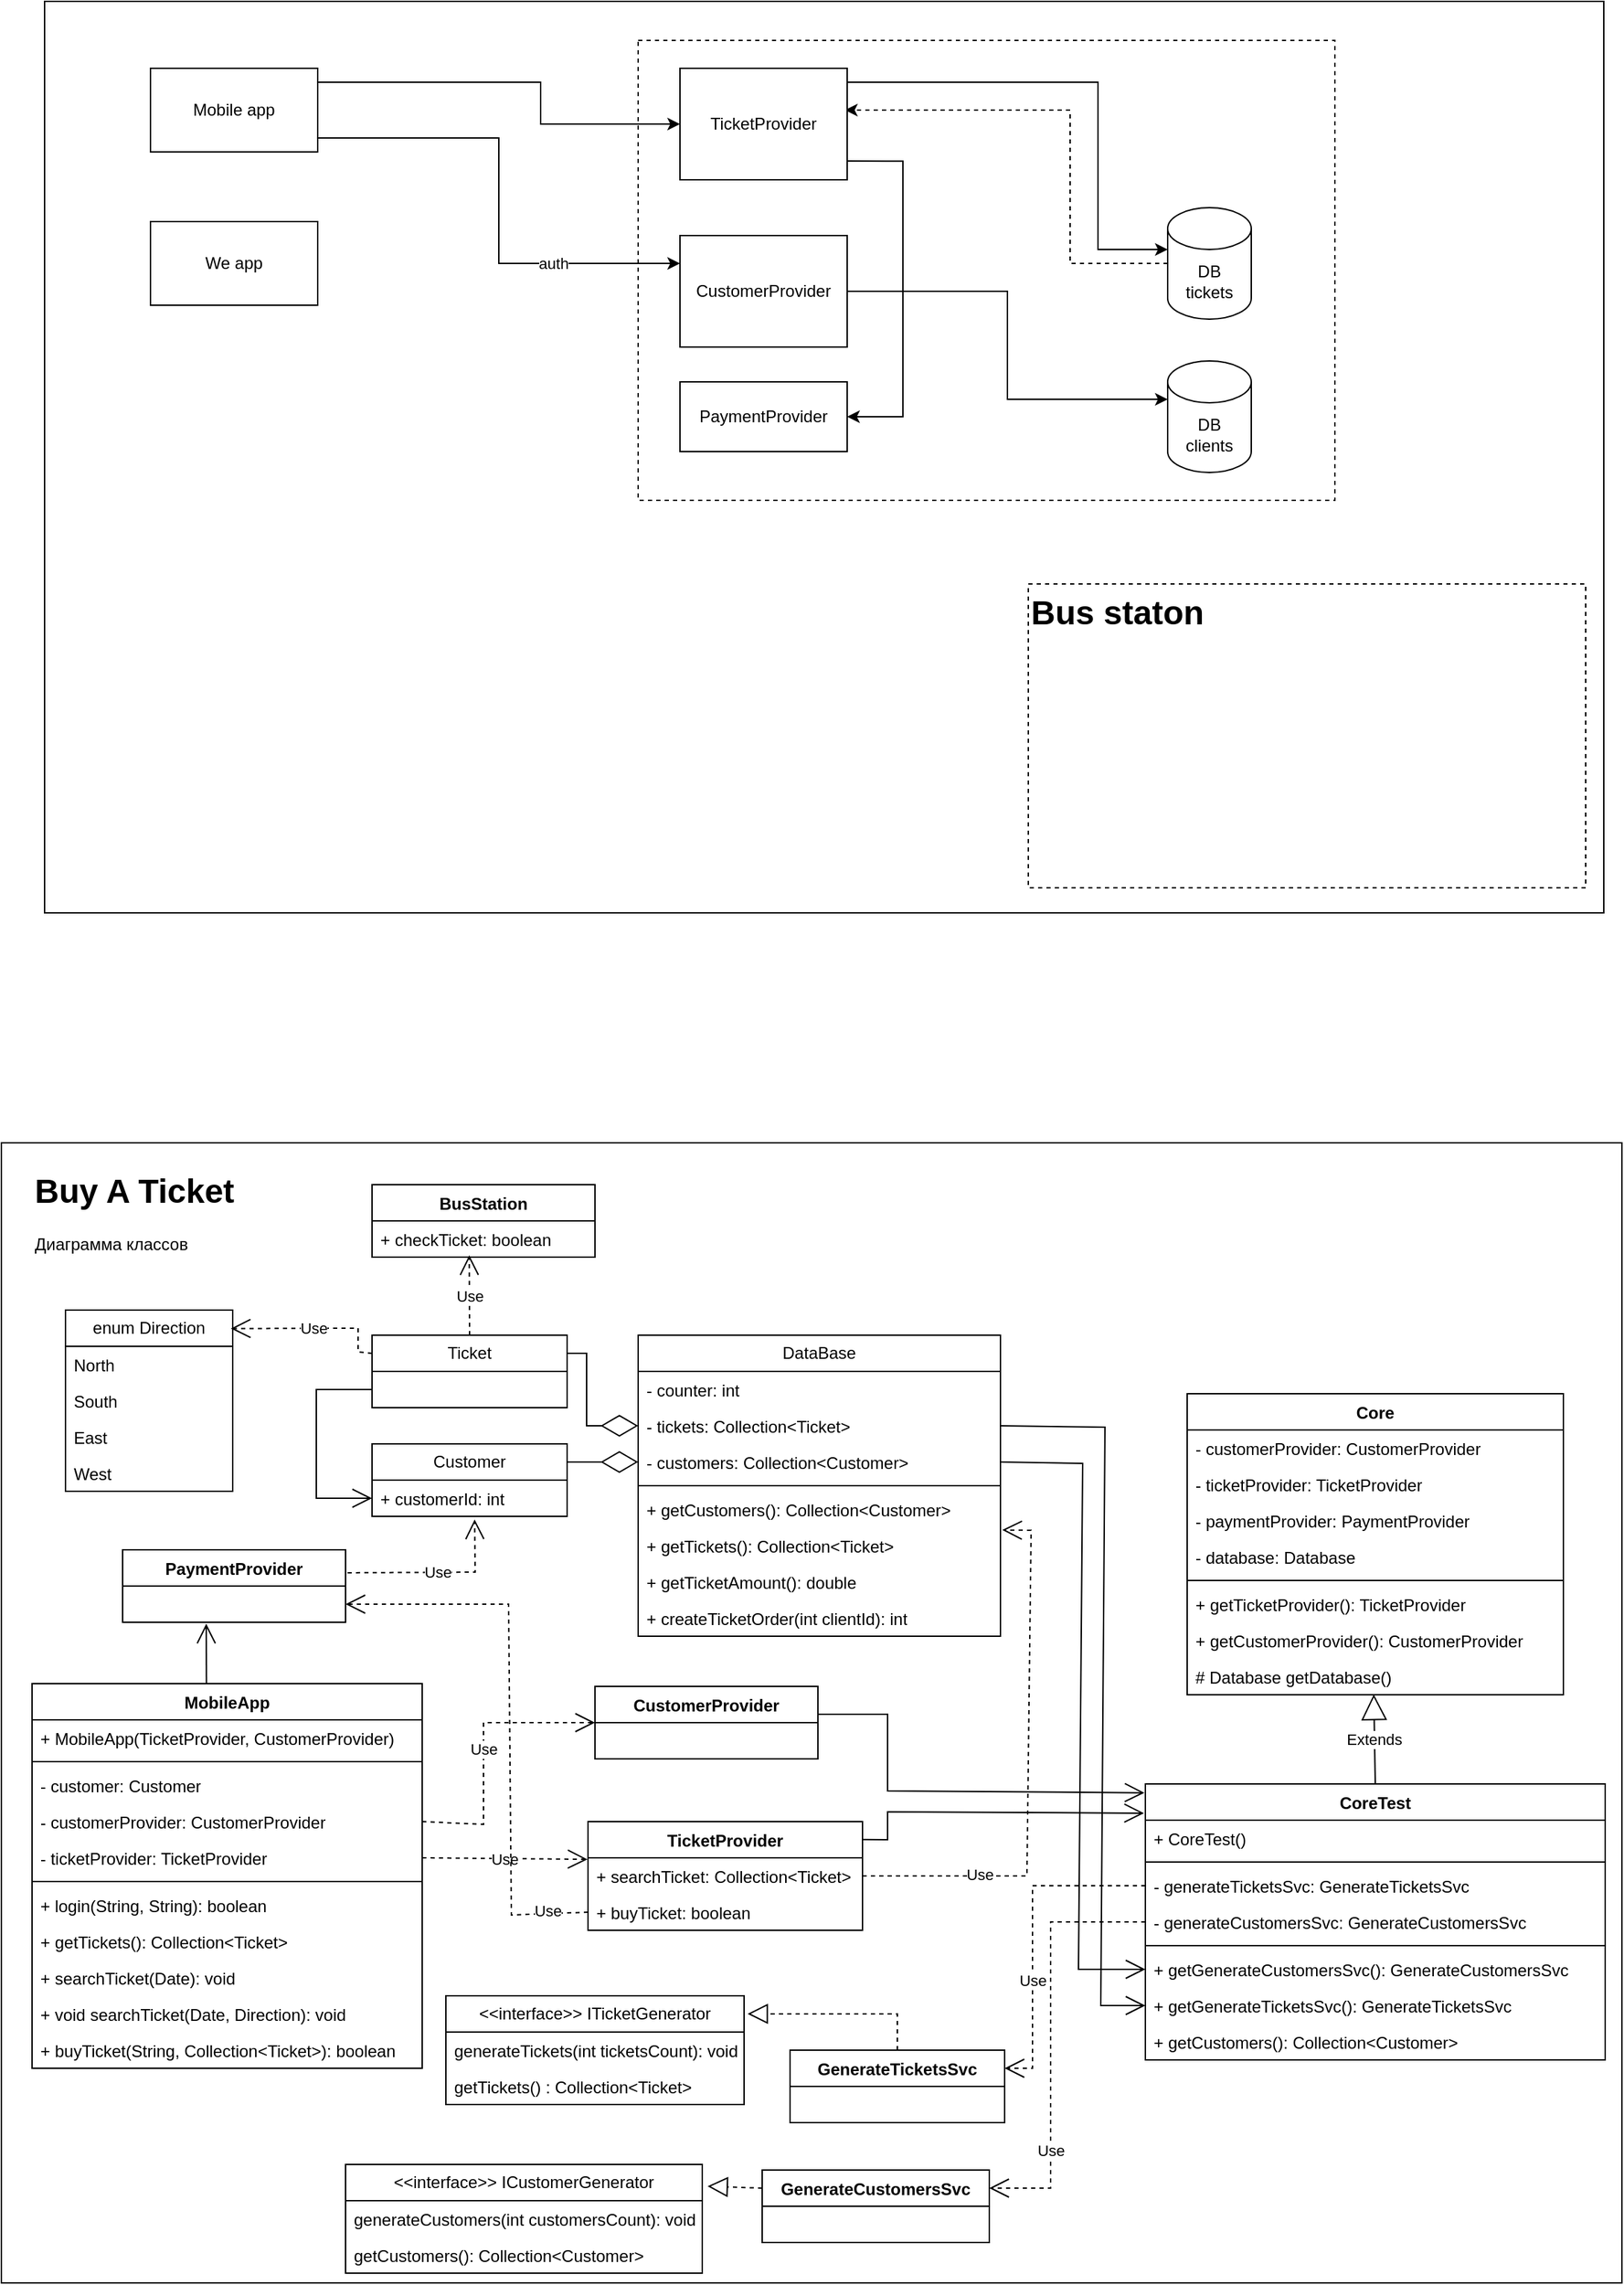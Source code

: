<mxfile version="24.7.17">
  <diagram name="Страница — 1" id="W-tqr0h9AliTCzxPiK_q">
    <mxGraphModel dx="1714" dy="1194" grid="0" gridSize="10" guides="1" tooltips="1" connect="1" arrows="1" fold="1" page="1" pageScale="1" pageWidth="1169" pageHeight="827" math="0" shadow="0">
      <root>
        <mxCell id="0" />
        <mxCell id="1" parent="0" />
        <mxCell id="WI3x2lq1LjlvO273HvZO-220" value="" style="rounded=0;whiteSpace=wrap;html=1;" parent="1" vertex="1">
          <mxGeometry x="34" y="12" width="1119" height="654" as="geometry" />
        </mxCell>
        <mxCell id="WI3x2lq1LjlvO273HvZO-219" value="" style="rounded=0;whiteSpace=wrap;html=1;" parent="1" vertex="1">
          <mxGeometry x="3" y="831" width="1163" height="818" as="geometry" />
        </mxCell>
        <mxCell id="WI3x2lq1LjlvO273HvZO-6" value="" style="rounded=0;whiteSpace=wrap;html=1;dashed=1;fillColor=none;" parent="1" vertex="1">
          <mxGeometry x="460" y="40" width="500" height="330" as="geometry" />
        </mxCell>
        <mxCell id="WI3x2lq1LjlvO273HvZO-9" style="edgeStyle=orthogonalEdgeStyle;rounded=0;orthogonalLoop=1;jettySize=auto;html=1;dashed=1;entryX=0.987;entryY=0.375;entryDx=0;entryDy=0;entryPerimeter=0;" parent="1" source="WI3x2lq1LjlvO273HvZO-1" target="WI3x2lq1LjlvO273HvZO-7" edge="1">
          <mxGeometry relative="1" as="geometry">
            <mxPoint x="630" y="90" as="targetPoint" />
            <Array as="points">
              <mxPoint x="770" y="200" />
              <mxPoint x="770" y="90" />
            </Array>
          </mxGeometry>
        </mxCell>
        <mxCell id="WI3x2lq1LjlvO273HvZO-1" value="DB&lt;div&gt;tickets&lt;/div&gt;" style="shape=cylinder3;whiteSpace=wrap;html=1;boundedLbl=1;backgroundOutline=1;size=15;" parent="1" vertex="1">
          <mxGeometry x="840" y="160" width="60" height="80" as="geometry" />
        </mxCell>
        <mxCell id="WI3x2lq1LjlvO273HvZO-2" value="We app" style="rounded=0;whiteSpace=wrap;html=1;" parent="1" vertex="1">
          <mxGeometry x="110" y="170" width="120" height="60" as="geometry" />
        </mxCell>
        <mxCell id="WI3x2lq1LjlvO273HvZO-14" style="edgeStyle=orthogonalEdgeStyle;rounded=0;orthogonalLoop=1;jettySize=auto;html=1;" parent="1" source="WI3x2lq1LjlvO273HvZO-3" target="WI3x2lq1LjlvO273HvZO-7" edge="1">
          <mxGeometry relative="1" as="geometry">
            <Array as="points">
              <mxPoint x="390" y="70" />
              <mxPoint x="390" y="100" />
            </Array>
          </mxGeometry>
        </mxCell>
        <mxCell id="WI3x2lq1LjlvO273HvZO-16" style="edgeStyle=orthogonalEdgeStyle;rounded=0;orthogonalLoop=1;jettySize=auto;html=1;entryX=0;entryY=0.25;entryDx=0;entryDy=0;" parent="1" source="WI3x2lq1LjlvO273HvZO-3" target="WI3x2lq1LjlvO273HvZO-10" edge="1">
          <mxGeometry relative="1" as="geometry">
            <Array as="points">
              <mxPoint x="360" y="110" />
              <mxPoint x="360" y="200" />
            </Array>
          </mxGeometry>
        </mxCell>
        <mxCell id="WI3x2lq1LjlvO273HvZO-17" value="auth" style="edgeLabel;html=1;align=center;verticalAlign=middle;resizable=0;points=[];" parent="WI3x2lq1LjlvO273HvZO-16" vertex="1" connectable="0">
          <mxGeometry x="0.478" relative="1" as="geometry">
            <mxPoint as="offset" />
          </mxGeometry>
        </mxCell>
        <mxCell id="WI3x2lq1LjlvO273HvZO-3" value="Mobile app" style="rounded=0;whiteSpace=wrap;html=1;" parent="1" vertex="1">
          <mxGeometry x="110" y="60" width="120" height="60" as="geometry" />
        </mxCell>
        <mxCell id="WI3x2lq1LjlvO273HvZO-4" value="PaymentProvider" style="rounded=0;whiteSpace=wrap;html=1;" parent="1" vertex="1">
          <mxGeometry x="490" y="285" width="120" height="50" as="geometry" />
        </mxCell>
        <mxCell id="WI3x2lq1LjlvO273HvZO-15" style="edgeStyle=orthogonalEdgeStyle;rounded=0;orthogonalLoop=1;jettySize=auto;html=1;entryX=1;entryY=0.5;entryDx=0;entryDy=0;exitX=0.996;exitY=0.832;exitDx=0;exitDy=0;exitPerimeter=0;" parent="1" source="WI3x2lq1LjlvO273HvZO-7" target="WI3x2lq1LjlvO273HvZO-4" edge="1">
          <mxGeometry relative="1" as="geometry">
            <Array as="points">
              <mxPoint x="650" y="127" />
              <mxPoint x="650" y="310" />
            </Array>
          </mxGeometry>
        </mxCell>
        <mxCell id="WI3x2lq1LjlvO273HvZO-7" value="TicketProvider" style="rounded=0;whiteSpace=wrap;html=1;" parent="1" vertex="1">
          <mxGeometry x="490" y="60" width="120" height="80" as="geometry" />
        </mxCell>
        <mxCell id="WI3x2lq1LjlvO273HvZO-10" value="CustomerProvider" style="rounded=0;whiteSpace=wrap;html=1;" parent="1" vertex="1">
          <mxGeometry x="490" y="180" width="120" height="80" as="geometry" />
        </mxCell>
        <mxCell id="WI3x2lq1LjlvO273HvZO-11" value="DB&lt;div&gt;clients&lt;/div&gt;" style="shape=cylinder3;whiteSpace=wrap;html=1;boundedLbl=1;backgroundOutline=1;size=15;" parent="1" vertex="1">
          <mxGeometry x="840" y="270" width="60" height="80" as="geometry" />
        </mxCell>
        <mxCell id="WI3x2lq1LjlvO273HvZO-12" style="edgeStyle=orthogonalEdgeStyle;rounded=0;orthogonalLoop=1;jettySize=auto;html=1;entryX=0;entryY=0;entryDx=0;entryDy=27.5;entryPerimeter=0;" parent="1" source="WI3x2lq1LjlvO273HvZO-10" target="WI3x2lq1LjlvO273HvZO-11" edge="1">
          <mxGeometry relative="1" as="geometry" />
        </mxCell>
        <mxCell id="WI3x2lq1LjlvO273HvZO-13" style="edgeStyle=orthogonalEdgeStyle;rounded=0;orthogonalLoop=1;jettySize=auto;html=1;" parent="1" source="WI3x2lq1LjlvO273HvZO-7" edge="1">
          <mxGeometry relative="1" as="geometry">
            <mxPoint x="840" y="190" as="targetPoint" />
            <Array as="points">
              <mxPoint x="790" y="70" />
              <mxPoint x="790" y="190" />
            </Array>
          </mxGeometry>
        </mxCell>
        <mxCell id="WI3x2lq1LjlvO273HvZO-20" value="" style="group" parent="1" vertex="1" connectable="0">
          <mxGeometry x="740" y="430" width="400" height="218" as="geometry" />
        </mxCell>
        <mxCell id="WI3x2lq1LjlvO273HvZO-18" value="" style="rounded=0;whiteSpace=wrap;html=1;dashed=1;fillColor=none;align=center;" parent="WI3x2lq1LjlvO273HvZO-20" vertex="1">
          <mxGeometry width="400" height="218" as="geometry" />
        </mxCell>
        <mxCell id="WI3x2lq1LjlvO273HvZO-19" value="&lt;h1 style=&quot;margin-top: 0px;&quot;&gt;Bus staton&lt;/h1&gt;" style="text;html=1;whiteSpace=wrap;overflow=hidden;rounded=0;" parent="WI3x2lq1LjlvO273HvZO-20" vertex="1">
          <mxGeometry width="172.973" height="27.25" as="geometry" />
        </mxCell>
        <mxCell id="WI3x2lq1LjlvO273HvZO-26" value="Core" style="swimlane;fontStyle=1;align=center;verticalAlign=top;childLayout=stackLayout;horizontal=1;startSize=26;horizontalStack=0;resizeParent=1;resizeParentMax=0;resizeLast=0;collapsible=1;marginBottom=0;whiteSpace=wrap;html=1;" parent="1" vertex="1">
          <mxGeometry x="854" y="1011" width="270" height="216" as="geometry">
            <mxRectangle x="480" y="1030" width="70" height="30" as="alternateBounds" />
          </mxGeometry>
        </mxCell>
        <mxCell id="WI3x2lq1LjlvO273HvZO-27" value="- customerProvider: CustomerProvider" style="text;strokeColor=none;fillColor=none;align=left;verticalAlign=top;spacingLeft=4;spacingRight=4;overflow=hidden;rotatable=0;points=[[0,0.5],[1,0.5]];portConstraint=eastwest;whiteSpace=wrap;html=1;" parent="WI3x2lq1LjlvO273HvZO-26" vertex="1">
          <mxGeometry y="26" width="270" height="26" as="geometry" />
        </mxCell>
        <mxCell id="WI3x2lq1LjlvO273HvZO-33" value="- ticketProvider: TicketProvider" style="text;strokeColor=none;fillColor=none;align=left;verticalAlign=top;spacingLeft=4;spacingRight=4;overflow=hidden;rotatable=0;points=[[0,0.5],[1,0.5]];portConstraint=eastwest;whiteSpace=wrap;html=1;" parent="WI3x2lq1LjlvO273HvZO-26" vertex="1">
          <mxGeometry y="52" width="270" height="26" as="geometry" />
        </mxCell>
        <mxCell id="WI3x2lq1LjlvO273HvZO-32" value="- paymentProvider: PaymentProvider" style="text;strokeColor=none;fillColor=none;align=left;verticalAlign=top;spacingLeft=4;spacingRight=4;overflow=hidden;rotatable=0;points=[[0,0.5],[1,0.5]];portConstraint=eastwest;whiteSpace=wrap;html=1;" parent="WI3x2lq1LjlvO273HvZO-26" vertex="1">
          <mxGeometry y="78" width="270" height="26" as="geometry" />
        </mxCell>
        <mxCell id="WI3x2lq1LjlvO273HvZO-34" value="- database: Database" style="text;strokeColor=none;fillColor=none;align=left;verticalAlign=top;spacingLeft=4;spacingRight=4;overflow=hidden;rotatable=0;points=[[0,0.5],[1,0.5]];portConstraint=eastwest;whiteSpace=wrap;html=1;" parent="WI3x2lq1LjlvO273HvZO-26" vertex="1">
          <mxGeometry y="104" width="270" height="26" as="geometry" />
        </mxCell>
        <mxCell id="WI3x2lq1LjlvO273HvZO-28" value="" style="line;strokeWidth=1;fillColor=none;align=left;verticalAlign=middle;spacingTop=-1;spacingLeft=3;spacingRight=3;rotatable=0;labelPosition=right;points=[];portConstraint=eastwest;strokeColor=inherit;" parent="WI3x2lq1LjlvO273HvZO-26" vertex="1">
          <mxGeometry y="130" width="270" height="8" as="geometry" />
        </mxCell>
        <mxCell id="WI3x2lq1LjlvO273HvZO-29" value="+ getTicketProvider(): TicketProvider" style="text;strokeColor=none;fillColor=none;align=left;verticalAlign=top;spacingLeft=4;spacingRight=4;overflow=hidden;rotatable=0;points=[[0,0.5],[1,0.5]];portConstraint=eastwest;whiteSpace=wrap;html=1;" parent="WI3x2lq1LjlvO273HvZO-26" vertex="1">
          <mxGeometry y="138" width="270" height="26" as="geometry" />
        </mxCell>
        <mxCell id="WI3x2lq1LjlvO273HvZO-30" value="+ getCustomerProvider(): CustomerProvider" style="text;strokeColor=none;fillColor=none;align=left;verticalAlign=top;spacingLeft=4;spacingRight=4;overflow=hidden;rotatable=0;points=[[0,0.5],[1,0.5]];portConstraint=eastwest;whiteSpace=wrap;html=1;" parent="WI3x2lq1LjlvO273HvZO-26" vertex="1">
          <mxGeometry y="164" width="270" height="26" as="geometry" />
        </mxCell>
        <mxCell id="WI3x2lq1LjlvO273HvZO-31" value="# Database getDatabase()&amp;nbsp;" style="text;strokeColor=none;fillColor=none;align=left;verticalAlign=top;spacingLeft=4;spacingRight=4;overflow=hidden;rotatable=0;points=[[0,0.5],[1,0.5]];portConstraint=eastwest;whiteSpace=wrap;html=1;" parent="WI3x2lq1LjlvO273HvZO-26" vertex="1">
          <mxGeometry y="190" width="270" height="26" as="geometry" />
        </mxCell>
        <mxCell id="WI3x2lq1LjlvO273HvZO-43" value="CoreTest" style="swimlane;fontStyle=1;align=center;verticalAlign=top;childLayout=stackLayout;horizontal=1;startSize=26;horizontalStack=0;resizeParent=1;resizeParentMax=0;resizeLast=0;collapsible=1;marginBottom=0;whiteSpace=wrap;html=1;" parent="1" vertex="1">
          <mxGeometry x="824" y="1291" width="330" height="198" as="geometry">
            <mxRectangle x="450" y="1340" width="90" height="30" as="alternateBounds" />
          </mxGeometry>
        </mxCell>
        <mxCell id="WI3x2lq1LjlvO273HvZO-53" value="+ CoreTest()" style="text;strokeColor=none;fillColor=none;align=left;verticalAlign=top;spacingLeft=4;spacingRight=4;overflow=hidden;rotatable=0;points=[[0,0.5],[1,0.5]];portConstraint=eastwest;whiteSpace=wrap;html=1;" parent="WI3x2lq1LjlvO273HvZO-43" vertex="1">
          <mxGeometry y="26" width="330" height="26" as="geometry" />
        </mxCell>
        <mxCell id="WI3x2lq1LjlvO273HvZO-54" value="" style="line;strokeWidth=1;fillColor=none;align=left;verticalAlign=middle;spacingTop=-1;spacingLeft=3;spacingRight=3;rotatable=0;labelPosition=right;points=[];portConstraint=eastwest;strokeColor=inherit;" parent="WI3x2lq1LjlvO273HvZO-43" vertex="1">
          <mxGeometry y="52" width="330" height="8" as="geometry" />
        </mxCell>
        <mxCell id="WI3x2lq1LjlvO273HvZO-44" value="- generateTicketsSvc: GenerateTicketsSvc" style="text;strokeColor=none;fillColor=none;align=left;verticalAlign=top;spacingLeft=4;spacingRight=4;overflow=hidden;rotatable=0;points=[[0,0.5],[1,0.5]];portConstraint=eastwest;whiteSpace=wrap;html=1;" parent="WI3x2lq1LjlvO273HvZO-43" vertex="1">
          <mxGeometry y="60" width="330" height="26" as="geometry" />
        </mxCell>
        <mxCell id="WI3x2lq1LjlvO273HvZO-45" value="- generateCustomersSvc: GenerateCustomersSvc" style="text;strokeColor=none;fillColor=none;align=left;verticalAlign=top;spacingLeft=4;spacingRight=4;overflow=hidden;rotatable=0;points=[[0,0.5],[1,0.5]];portConstraint=eastwest;whiteSpace=wrap;html=1;" parent="WI3x2lq1LjlvO273HvZO-43" vertex="1">
          <mxGeometry y="86" width="330" height="26" as="geometry" />
        </mxCell>
        <mxCell id="WI3x2lq1LjlvO273HvZO-48" value="" style="line;strokeWidth=1;fillColor=none;align=left;verticalAlign=middle;spacingTop=-1;spacingLeft=3;spacingRight=3;rotatable=0;labelPosition=right;points=[];portConstraint=eastwest;strokeColor=inherit;" parent="WI3x2lq1LjlvO273HvZO-43" vertex="1">
          <mxGeometry y="112" width="330" height="8" as="geometry" />
        </mxCell>
        <mxCell id="WI3x2lq1LjlvO273HvZO-49" value="+ getGenerateCustomersSvc(): GenerateCustomersSvc" style="text;strokeColor=none;fillColor=none;align=left;verticalAlign=top;spacingLeft=4;spacingRight=4;overflow=hidden;rotatable=0;points=[[0,0.5],[1,0.5]];portConstraint=eastwest;whiteSpace=wrap;html=1;" parent="WI3x2lq1LjlvO273HvZO-43" vertex="1">
          <mxGeometry y="120" width="330" height="26" as="geometry" />
        </mxCell>
        <mxCell id="WI3x2lq1LjlvO273HvZO-50" value="+ getGenerateTicketsSvc(): GenerateTicketsSvc" style="text;strokeColor=none;fillColor=none;align=left;verticalAlign=top;spacingLeft=4;spacingRight=4;overflow=hidden;rotatable=0;points=[[0,0.5],[1,0.5]];portConstraint=eastwest;whiteSpace=wrap;html=1;" parent="WI3x2lq1LjlvO273HvZO-43" vertex="1">
          <mxGeometry y="146" width="330" height="26" as="geometry" />
        </mxCell>
        <mxCell id="WI3x2lq1LjlvO273HvZO-51" value="+ getCustomers(): Collection&amp;lt;Customer&amp;gt;" style="text;strokeColor=none;fillColor=none;align=left;verticalAlign=top;spacingLeft=4;spacingRight=4;overflow=hidden;rotatable=0;points=[[0,0.5],[1,0.5]];portConstraint=eastwest;whiteSpace=wrap;html=1;" parent="WI3x2lq1LjlvO273HvZO-43" vertex="1">
          <mxGeometry y="172" width="330" height="26" as="geometry" />
        </mxCell>
        <mxCell id="WI3x2lq1LjlvO273HvZO-52" value="Extends" style="endArrow=block;endSize=16;endFill=0;html=1;rounded=0;exitX=0.5;exitY=0;exitDx=0;exitDy=0;entryX=0.496;entryY=0.989;entryDx=0;entryDy=0;entryPerimeter=0;" parent="1" source="WI3x2lq1LjlvO273HvZO-43" target="WI3x2lq1LjlvO273HvZO-31" edge="1">
          <mxGeometry width="160" relative="1" as="geometry">
            <mxPoint x="854" y="1381" as="sourcePoint" />
            <mxPoint x="1014" y="1381" as="targetPoint" />
          </mxGeometry>
        </mxCell>
        <mxCell id="WI3x2lq1LjlvO273HvZO-55" value="Ticket" style="swimlane;fontStyle=0;childLayout=stackLayout;horizontal=1;startSize=26;fillColor=none;horizontalStack=0;resizeParent=1;resizeParentMax=0;resizeLast=0;collapsible=1;marginBottom=0;whiteSpace=wrap;html=1;" parent="1" vertex="1">
          <mxGeometry x="269" y="969" width="140" height="52" as="geometry" />
        </mxCell>
        <mxCell id="WI3x2lq1LjlvO273HvZO-60" value="Customer" style="swimlane;fontStyle=0;childLayout=stackLayout;horizontal=1;startSize=26;fillColor=none;horizontalStack=0;resizeParent=1;resizeParentMax=0;resizeLast=0;collapsible=1;marginBottom=0;whiteSpace=wrap;html=1;" parent="1" vertex="1">
          <mxGeometry x="269" y="1047" width="140" height="52" as="geometry" />
        </mxCell>
        <mxCell id="WI3x2lq1LjlvO273HvZO-96" value="+ customerId: int" style="text;strokeColor=none;fillColor=none;align=left;verticalAlign=top;spacingLeft=4;spacingRight=4;overflow=hidden;rotatable=0;points=[[0,0.5],[1,0.5]];portConstraint=eastwest;whiteSpace=wrap;html=1;" parent="WI3x2lq1LjlvO273HvZO-60" vertex="1">
          <mxGeometry y="26" width="140" height="26" as="geometry" />
        </mxCell>
        <mxCell id="WI3x2lq1LjlvO273HvZO-61" value="DataBase" style="swimlane;fontStyle=0;childLayout=stackLayout;horizontal=1;startSize=26;fillColor=none;horizontalStack=0;resizeParent=1;resizeParentMax=0;resizeLast=0;collapsible=1;marginBottom=0;whiteSpace=wrap;html=1;" parent="1" vertex="1">
          <mxGeometry x="460" y="969" width="260" height="216" as="geometry" />
        </mxCell>
        <mxCell id="WI3x2lq1LjlvO273HvZO-62" value="- counter: int" style="text;strokeColor=none;fillColor=none;align=left;verticalAlign=top;spacingLeft=4;spacingRight=4;overflow=hidden;rotatable=0;points=[[0,0.5],[1,0.5]];portConstraint=eastwest;whiteSpace=wrap;html=1;" parent="WI3x2lq1LjlvO273HvZO-61" vertex="1">
          <mxGeometry y="26" width="260" height="26" as="geometry" />
        </mxCell>
        <mxCell id="WI3x2lq1LjlvO273HvZO-67" value="- tickets: Collection&amp;lt;Ticket&amp;gt;" style="text;strokeColor=none;fillColor=none;align=left;verticalAlign=top;spacingLeft=4;spacingRight=4;overflow=hidden;rotatable=0;points=[[0,0.5],[1,0.5]];portConstraint=eastwest;whiteSpace=wrap;html=1;" parent="WI3x2lq1LjlvO273HvZO-61" vertex="1">
          <mxGeometry y="52" width="260" height="26" as="geometry" />
        </mxCell>
        <mxCell id="WI3x2lq1LjlvO273HvZO-66" value="- customers: Collection&amp;lt;Customer&amp;gt;" style="text;strokeColor=none;fillColor=none;align=left;verticalAlign=top;spacingLeft=4;spacingRight=4;overflow=hidden;rotatable=0;points=[[0,0.5],[1,0.5]];portConstraint=eastwest;whiteSpace=wrap;html=1;" parent="WI3x2lq1LjlvO273HvZO-61" vertex="1">
          <mxGeometry y="78" width="260" height="26" as="geometry" />
        </mxCell>
        <mxCell id="WI3x2lq1LjlvO273HvZO-65" value="" style="line;strokeWidth=1;fillColor=none;align=left;verticalAlign=middle;spacingTop=-1;spacingLeft=3;spacingRight=3;rotatable=0;labelPosition=right;points=[];portConstraint=eastwest;strokeColor=inherit;" parent="WI3x2lq1LjlvO273HvZO-61" vertex="1">
          <mxGeometry y="104" width="260" height="8" as="geometry" />
        </mxCell>
        <mxCell id="WI3x2lq1LjlvO273HvZO-63" value="+ getCustomers(): Collection&amp;lt;Customer&amp;gt;" style="text;strokeColor=none;fillColor=none;align=left;verticalAlign=top;spacingLeft=4;spacingRight=4;overflow=hidden;rotatable=0;points=[[0,0.5],[1,0.5]];portConstraint=eastwest;whiteSpace=wrap;html=1;" parent="WI3x2lq1LjlvO273HvZO-61" vertex="1">
          <mxGeometry y="112" width="260" height="26" as="geometry" />
        </mxCell>
        <mxCell id="WI3x2lq1LjlvO273HvZO-64" value="+ getTickets(): Collection&amp;lt;Ticket&amp;gt;" style="text;strokeColor=none;fillColor=none;align=left;verticalAlign=top;spacingLeft=4;spacingRight=4;overflow=hidden;rotatable=0;points=[[0,0.5],[1,0.5]];portConstraint=eastwest;whiteSpace=wrap;html=1;" parent="WI3x2lq1LjlvO273HvZO-61" vertex="1">
          <mxGeometry y="138" width="260" height="26" as="geometry" />
        </mxCell>
        <mxCell id="WI3x2lq1LjlvO273HvZO-68" value="+ getTicketAmount(): double" style="text;strokeColor=none;fillColor=none;align=left;verticalAlign=top;spacingLeft=4;spacingRight=4;overflow=hidden;rotatable=0;points=[[0,0.5],[1,0.5]];portConstraint=eastwest;whiteSpace=wrap;html=1;" parent="WI3x2lq1LjlvO273HvZO-61" vertex="1">
          <mxGeometry y="164" width="260" height="26" as="geometry" />
        </mxCell>
        <mxCell id="WI3x2lq1LjlvO273HvZO-69" value="+ createTicketOrder(int clientId): int" style="text;strokeColor=none;fillColor=none;align=left;verticalAlign=top;spacingLeft=4;spacingRight=4;overflow=hidden;rotatable=0;points=[[0,0.5],[1,0.5]];portConstraint=eastwest;whiteSpace=wrap;html=1;" parent="WI3x2lq1LjlvO273HvZO-61" vertex="1">
          <mxGeometry y="190" width="260" height="26" as="geometry" />
        </mxCell>
        <mxCell id="WI3x2lq1LjlvO273HvZO-70" value="" style="endArrow=diamondThin;endFill=0;endSize=24;html=1;rounded=0;entryX=0;entryY=0.5;entryDx=0;entryDy=0;exitX=1;exitY=0.25;exitDx=0;exitDy=0;" parent="1" source="WI3x2lq1LjlvO273HvZO-60" target="WI3x2lq1LjlvO273HvZO-66" edge="1">
          <mxGeometry width="160" relative="1" as="geometry">
            <mxPoint x="299" y="1221" as="sourcePoint" />
            <mxPoint x="459" y="1221" as="targetPoint" />
            <Array as="points" />
          </mxGeometry>
        </mxCell>
        <mxCell id="WI3x2lq1LjlvO273HvZO-71" value="" style="endArrow=diamondThin;endFill=0;endSize=24;html=1;rounded=0;entryX=0;entryY=0.5;entryDx=0;entryDy=0;exitX=1;exitY=0.25;exitDx=0;exitDy=0;" parent="1" source="WI3x2lq1LjlvO273HvZO-55" target="WI3x2lq1LjlvO273HvZO-67" edge="1">
          <mxGeometry width="160" relative="1" as="geometry">
            <mxPoint x="369" y="1081" as="sourcePoint" />
            <mxPoint x="489" y="1027" as="targetPoint" />
            <Array as="points">
              <mxPoint x="423" y="982" />
              <mxPoint x="423" y="1034" />
            </Array>
          </mxGeometry>
        </mxCell>
        <mxCell id="WI3x2lq1LjlvO273HvZO-76" value="MobileApp" style="swimlane;fontStyle=1;align=center;verticalAlign=top;childLayout=stackLayout;horizontal=1;startSize=26;horizontalStack=0;resizeParent=1;resizeParentMax=0;resizeLast=0;collapsible=1;marginBottom=0;whiteSpace=wrap;html=1;" parent="1" vertex="1">
          <mxGeometry x="25" y="1219" width="280" height="276" as="geometry" />
        </mxCell>
        <mxCell id="WI3x2lq1LjlvO273HvZO-77" value="+ MobileApp(TicketProvider, CustomerProvider)" style="text;strokeColor=none;fillColor=none;align=left;verticalAlign=top;spacingLeft=4;spacingRight=4;overflow=hidden;rotatable=0;points=[[0,0.5],[1,0.5]];portConstraint=eastwest;whiteSpace=wrap;html=1;" parent="WI3x2lq1LjlvO273HvZO-76" vertex="1">
          <mxGeometry y="26" width="280" height="26" as="geometry" />
        </mxCell>
        <mxCell id="WI3x2lq1LjlvO273HvZO-86" value="" style="line;strokeWidth=1;fillColor=none;align=left;verticalAlign=middle;spacingTop=-1;spacingLeft=3;spacingRight=3;rotatable=0;labelPosition=right;points=[];portConstraint=eastwest;strokeColor=inherit;" parent="WI3x2lq1LjlvO273HvZO-76" vertex="1">
          <mxGeometry y="52" width="280" height="8" as="geometry" />
        </mxCell>
        <mxCell id="WI3x2lq1LjlvO273HvZO-87" value="- customer: Customer" style="text;strokeColor=none;fillColor=none;align=left;verticalAlign=top;spacingLeft=4;spacingRight=4;overflow=hidden;rotatable=0;points=[[0,0.5],[1,0.5]];portConstraint=eastwest;whiteSpace=wrap;html=1;" parent="WI3x2lq1LjlvO273HvZO-76" vertex="1">
          <mxGeometry y="60" width="280" height="26" as="geometry" />
        </mxCell>
        <mxCell id="WI3x2lq1LjlvO273HvZO-80" value="- customerProvider: CustomerProvider" style="text;strokeColor=none;fillColor=none;align=left;verticalAlign=top;spacingLeft=4;spacingRight=4;overflow=hidden;rotatable=0;points=[[0,0.5],[1,0.5]];portConstraint=eastwest;whiteSpace=wrap;html=1;" parent="WI3x2lq1LjlvO273HvZO-76" vertex="1">
          <mxGeometry y="86" width="280" height="26" as="geometry" />
        </mxCell>
        <mxCell id="WI3x2lq1LjlvO273HvZO-81" value="- ticketProvider: TicketProvider&amp;nbsp;&amp;nbsp;" style="text;strokeColor=none;fillColor=none;align=left;verticalAlign=top;spacingLeft=4;spacingRight=4;overflow=hidden;rotatable=0;points=[[0,0.5],[1,0.5]];portConstraint=eastwest;whiteSpace=wrap;html=1;" parent="WI3x2lq1LjlvO273HvZO-76" vertex="1">
          <mxGeometry y="112" width="280" height="26" as="geometry" />
        </mxCell>
        <mxCell id="WI3x2lq1LjlvO273HvZO-78" value="" style="line;strokeWidth=1;fillColor=none;align=left;verticalAlign=middle;spacingTop=-1;spacingLeft=3;spacingRight=3;rotatable=0;labelPosition=right;points=[];portConstraint=eastwest;strokeColor=inherit;" parent="WI3x2lq1LjlvO273HvZO-76" vertex="1">
          <mxGeometry y="138" width="280" height="8" as="geometry" />
        </mxCell>
        <mxCell id="WI3x2lq1LjlvO273HvZO-79" value="+ login(String, String): boolean" style="text;strokeColor=none;fillColor=none;align=left;verticalAlign=top;spacingLeft=4;spacingRight=4;overflow=hidden;rotatable=0;points=[[0,0.5],[1,0.5]];portConstraint=eastwest;whiteSpace=wrap;html=1;" parent="WI3x2lq1LjlvO273HvZO-76" vertex="1">
          <mxGeometry y="146" width="280" height="26" as="geometry" />
        </mxCell>
        <mxCell id="WI3x2lq1LjlvO273HvZO-82" value="+ getTickets(): Collection&amp;lt;Ticket&amp;gt;" style="text;strokeColor=none;fillColor=none;align=left;verticalAlign=top;spacingLeft=4;spacingRight=4;overflow=hidden;rotatable=0;points=[[0,0.5],[1,0.5]];portConstraint=eastwest;whiteSpace=wrap;html=1;" parent="WI3x2lq1LjlvO273HvZO-76" vertex="1">
          <mxGeometry y="172" width="280" height="26" as="geometry" />
        </mxCell>
        <mxCell id="WI3x2lq1LjlvO273HvZO-83" value="+ searchTicket(Date): void" style="text;strokeColor=none;fillColor=none;align=left;verticalAlign=top;spacingLeft=4;spacingRight=4;overflow=hidden;rotatable=0;points=[[0,0.5],[1,0.5]];portConstraint=eastwest;whiteSpace=wrap;html=1;" parent="WI3x2lq1LjlvO273HvZO-76" vertex="1">
          <mxGeometry y="198" width="280" height="26" as="geometry" />
        </mxCell>
        <mxCell id="WI3x2lq1LjlvO273HvZO-84" value="+ void searchTicket(Date, Direction): void" style="text;strokeColor=none;fillColor=none;align=left;verticalAlign=top;spacingLeft=4;spacingRight=4;overflow=hidden;rotatable=0;points=[[0,0.5],[1,0.5]];portConstraint=eastwest;whiteSpace=wrap;html=1;" parent="WI3x2lq1LjlvO273HvZO-76" vertex="1">
          <mxGeometry y="224" width="280" height="26" as="geometry" />
        </mxCell>
        <mxCell id="WI3x2lq1LjlvO273HvZO-85" value="+ buyTicket(String, Collection&amp;lt;Ticket&amp;gt;): boolean" style="text;strokeColor=none;fillColor=none;align=left;verticalAlign=top;spacingLeft=4;spacingRight=4;overflow=hidden;rotatable=0;points=[[0,0.5],[1,0.5]];portConstraint=eastwest;whiteSpace=wrap;html=1;" parent="WI3x2lq1LjlvO273HvZO-76" vertex="1">
          <mxGeometry y="250" width="280" height="26" as="geometry" />
        </mxCell>
        <mxCell id="WI3x2lq1LjlvO273HvZO-88" value="enum Direction" style="swimlane;fontStyle=0;childLayout=stackLayout;horizontal=1;startSize=26;fillColor=none;horizontalStack=0;resizeParent=1;resizeParentMax=0;resizeLast=0;collapsible=1;marginBottom=0;whiteSpace=wrap;html=1;" parent="1" vertex="1">
          <mxGeometry x="49" y="951" width="120" height="130" as="geometry" />
        </mxCell>
        <mxCell id="WI3x2lq1LjlvO273HvZO-89" value="North" style="text;strokeColor=none;fillColor=none;align=left;verticalAlign=top;spacingLeft=4;spacingRight=4;overflow=hidden;rotatable=0;points=[[0,0.5],[1,0.5]];portConstraint=eastwest;whiteSpace=wrap;html=1;" parent="WI3x2lq1LjlvO273HvZO-88" vertex="1">
          <mxGeometry y="26" width="120" height="26" as="geometry" />
        </mxCell>
        <mxCell id="WI3x2lq1LjlvO273HvZO-90" value="South" style="text;strokeColor=none;fillColor=none;align=left;verticalAlign=top;spacingLeft=4;spacingRight=4;overflow=hidden;rotatable=0;points=[[0,0.5],[1,0.5]];portConstraint=eastwest;whiteSpace=wrap;html=1;" parent="WI3x2lq1LjlvO273HvZO-88" vertex="1">
          <mxGeometry y="52" width="120" height="26" as="geometry" />
        </mxCell>
        <mxCell id="WI3x2lq1LjlvO273HvZO-91" value="East" style="text;strokeColor=none;fillColor=none;align=left;verticalAlign=top;spacingLeft=4;spacingRight=4;overflow=hidden;rotatable=0;points=[[0,0.5],[1,0.5]];portConstraint=eastwest;whiteSpace=wrap;html=1;" parent="WI3x2lq1LjlvO273HvZO-88" vertex="1">
          <mxGeometry y="78" width="120" height="26" as="geometry" />
        </mxCell>
        <mxCell id="WI3x2lq1LjlvO273HvZO-92" value="West" style="text;strokeColor=none;fillColor=none;align=left;verticalAlign=top;spacingLeft=4;spacingRight=4;overflow=hidden;rotatable=0;points=[[0,0.5],[1,0.5]];portConstraint=eastwest;whiteSpace=wrap;html=1;" parent="WI3x2lq1LjlvO273HvZO-88" vertex="1">
          <mxGeometry y="104" width="120" height="26" as="geometry" />
        </mxCell>
        <mxCell id="WI3x2lq1LjlvO273HvZO-94" value="Use" style="endArrow=open;endSize=12;dashed=1;html=1;rounded=0;exitX=0;exitY=0.25;exitDx=0;exitDy=0;entryX=0.989;entryY=0.102;entryDx=0;entryDy=0;entryPerimeter=0;" parent="1" source="WI3x2lq1LjlvO273HvZO-55" target="WI3x2lq1LjlvO273HvZO-88" edge="1">
          <mxGeometry width="160" relative="1" as="geometry">
            <mxPoint x="309" y="1007.57" as="sourcePoint" />
            <mxPoint x="469" y="1007.57" as="targetPoint" />
            <Array as="points">
              <mxPoint x="259" y="981" />
              <mxPoint x="259" y="964" />
            </Array>
          </mxGeometry>
        </mxCell>
        <mxCell id="WI3x2lq1LjlvO273HvZO-95" value="" style="endArrow=open;endFill=1;endSize=12;html=1;rounded=0;exitX=0;exitY=0.75;exitDx=0;exitDy=0;entryX=0;entryY=0.5;entryDx=0;entryDy=0;" parent="1" source="WI3x2lq1LjlvO273HvZO-55" target="WI3x2lq1LjlvO273HvZO-96" edge="1">
          <mxGeometry width="160" relative="1" as="geometry">
            <mxPoint x="259" y="1241" as="sourcePoint" />
            <mxPoint x="419" y="1241" as="targetPoint" />
            <Array as="points">
              <mxPoint x="229" y="1008" />
              <mxPoint x="229" y="1086" />
            </Array>
          </mxGeometry>
        </mxCell>
        <mxCell id="WI3x2lq1LjlvO273HvZO-97" value="TicketProvider" style="swimlane;fontStyle=1;align=center;verticalAlign=top;childLayout=stackLayout;horizontal=1;startSize=26;horizontalStack=0;resizeParent=1;resizeParentMax=0;resizeLast=0;collapsible=1;marginBottom=0;whiteSpace=wrap;html=1;" parent="1" vertex="1">
          <mxGeometry x="424" y="1318" width="197" height="78" as="geometry" />
        </mxCell>
        <mxCell id="WI3x2lq1LjlvO273HvZO-125" value="+ searchTicket: Collection&amp;lt;Ticket&amp;gt;" style="text;strokeColor=none;fillColor=none;align=left;verticalAlign=top;spacingLeft=4;spacingRight=4;overflow=hidden;rotatable=0;points=[[0,0.5],[1,0.5]];portConstraint=eastwest;whiteSpace=wrap;html=1;" parent="WI3x2lq1LjlvO273HvZO-97" vertex="1">
          <mxGeometry y="26" width="197" height="26" as="geometry" />
        </mxCell>
        <mxCell id="WI3x2lq1LjlvO273HvZO-126" value="+ buyTicket: boolean" style="text;strokeColor=none;fillColor=none;align=left;verticalAlign=top;spacingLeft=4;spacingRight=4;overflow=hidden;rotatable=0;points=[[0,0.5],[1,0.5]];portConstraint=eastwest;whiteSpace=wrap;html=1;" parent="WI3x2lq1LjlvO273HvZO-97" vertex="1">
          <mxGeometry y="52" width="197" height="26" as="geometry" />
        </mxCell>
        <mxCell id="WI3x2lq1LjlvO273HvZO-101" value="CustomerProvider" style="swimlane;fontStyle=1;align=center;verticalAlign=top;childLayout=stackLayout;horizontal=1;startSize=26;horizontalStack=0;resizeParent=1;resizeParentMax=0;resizeLast=0;collapsible=1;marginBottom=0;whiteSpace=wrap;html=1;" parent="1" vertex="1">
          <mxGeometry x="429" y="1221" width="160" height="52" as="geometry" />
        </mxCell>
        <mxCell id="WI3x2lq1LjlvO273HvZO-105" value="PaymentProvider" style="swimlane;fontStyle=1;align=center;verticalAlign=top;childLayout=stackLayout;horizontal=1;startSize=26;horizontalStack=0;resizeParent=1;resizeParentMax=0;resizeLast=0;collapsible=1;marginBottom=0;whiteSpace=wrap;html=1;" parent="1" vertex="1">
          <mxGeometry x="90" y="1123" width="160" height="52" as="geometry" />
        </mxCell>
        <mxCell id="WI3x2lq1LjlvO273HvZO-109" value="Use" style="endArrow=open;endSize=12;dashed=1;html=1;rounded=0;exitX=1;exitY=0.5;exitDx=0;exitDy=0;entryX=0;entryY=0.5;entryDx=0;entryDy=0;" parent="1" source="WI3x2lq1LjlvO273HvZO-80" target="WI3x2lq1LjlvO273HvZO-101" edge="1">
          <mxGeometry width="160" relative="1" as="geometry">
            <mxPoint x="179" y="1101" as="sourcePoint" />
            <mxPoint x="339" y="1101" as="targetPoint" />
            <Array as="points">
              <mxPoint x="349" y="1320" />
              <mxPoint x="349" y="1247" />
            </Array>
          </mxGeometry>
        </mxCell>
        <mxCell id="WI3x2lq1LjlvO273HvZO-110" value="Use" style="endArrow=open;endSize=12;dashed=1;html=1;rounded=0;exitX=1;exitY=0.5;exitDx=0;exitDy=0;entryX=-0.002;entryY=0.041;entryDx=0;entryDy=0;entryPerimeter=0;" parent="1" source="WI3x2lq1LjlvO273HvZO-81" target="WI3x2lq1LjlvO273HvZO-125" edge="1">
          <mxGeometry width="160" relative="1" as="geometry">
            <mxPoint x="329" y="1330" as="sourcePoint" />
            <mxPoint x="539" y="1257" as="targetPoint" />
            <Array as="points" />
          </mxGeometry>
        </mxCell>
        <mxCell id="WI3x2lq1LjlvO273HvZO-112" value="" style="endArrow=open;endFill=1;endSize=12;html=1;rounded=0;exitX=1.001;exitY=0.165;exitDx=0;exitDy=0;exitPerimeter=0;entryX=-0.003;entryY=0.106;entryDx=0;entryDy=0;entryPerimeter=0;" parent="1" source="WI3x2lq1LjlvO273HvZO-97" edge="1" target="WI3x2lq1LjlvO273HvZO-43">
          <mxGeometry width="160" relative="1" as="geometry">
            <mxPoint x="609" y="1301" as="sourcePoint" />
            <mxPoint x="825" y="1311" as="targetPoint" />
            <Array as="points">
              <mxPoint x="639" y="1331" />
              <mxPoint x="639" y="1311" />
            </Array>
          </mxGeometry>
        </mxCell>
        <mxCell id="WI3x2lq1LjlvO273HvZO-113" value="" style="endArrow=open;endFill=1;endSize=12;html=1;rounded=0;exitX=1;exitY=0.25;exitDx=0;exitDy=0;entryX=-0.002;entryY=0.032;entryDx=0;entryDy=0;entryPerimeter=0;" parent="1" target="WI3x2lq1LjlvO273HvZO-43" edge="1">
          <mxGeometry width="160" relative="1" as="geometry">
            <mxPoint x="589" y="1241.05" as="sourcePoint" />
            <mxPoint x="877" y="1311" as="targetPoint" />
            <Array as="points">
              <mxPoint x="639" y="1241.05" />
              <mxPoint x="639" y="1296" />
            </Array>
          </mxGeometry>
        </mxCell>
        <mxCell id="WI3x2lq1LjlvO273HvZO-114" value="" style="endArrow=open;endFill=1;endSize=12;html=1;rounded=0;exitX=1;exitY=0.5;exitDx=0;exitDy=0;entryX=0;entryY=0.5;entryDx=0;entryDy=0;" parent="1" source="WI3x2lq1LjlvO273HvZO-67" target="WI3x2lq1LjlvO273HvZO-50" edge="1">
          <mxGeometry width="160" relative="1" as="geometry">
            <mxPoint x="659" y="1231" as="sourcePoint" />
            <mxPoint x="819" y="1231" as="targetPoint" />
            <Array as="points">
              <mxPoint x="795" y="1035" />
              <mxPoint x="792" y="1450" />
            </Array>
          </mxGeometry>
        </mxCell>
        <mxCell id="WI3x2lq1LjlvO273HvZO-115" value="" style="endArrow=open;endFill=1;endSize=12;html=1;rounded=0;exitX=1;exitY=0.5;exitDx=0;exitDy=0;entryX=0;entryY=0.5;entryDx=0;entryDy=0;" parent="1" source="WI3x2lq1LjlvO273HvZO-66" target="WI3x2lq1LjlvO273HvZO-49" edge="1">
          <mxGeometry width="160" relative="1" as="geometry">
            <mxPoint x="769" y="1044" as="sourcePoint" />
            <mxPoint x="889" y="1431" as="targetPoint" />
            <Array as="points">
              <mxPoint x="779" y="1061" />
              <mxPoint x="776" y="1424" />
            </Array>
          </mxGeometry>
        </mxCell>
        <mxCell id="WI3x2lq1LjlvO273HvZO-123" value="Use" style="endArrow=open;endSize=12;dashed=1;html=1;rounded=0;exitX=1.009;exitY=0.317;exitDx=0;exitDy=0;entryX=0.526;entryY=1.085;entryDx=0;entryDy=0;entryPerimeter=0;exitPerimeter=0;" parent="1" source="WI3x2lq1LjlvO273HvZO-105" target="WI3x2lq1LjlvO273HvZO-96" edge="1">
          <mxGeometry width="160" relative="1" as="geometry">
            <mxPoint x="269" y="1311" as="sourcePoint" />
            <mxPoint x="429" y="1311" as="targetPoint" />
            <Array as="points">
              <mxPoint x="343" y="1139" />
            </Array>
          </mxGeometry>
        </mxCell>
        <mxCell id="WI3x2lq1LjlvO273HvZO-124" value="" style="endArrow=open;endFill=1;endSize=12;html=1;rounded=0;exitX=0.447;exitY=0;exitDx=0;exitDy=0;exitPerimeter=0;" parent="1" source="WI3x2lq1LjlvO273HvZO-76" edge="1">
          <mxGeometry width="160" relative="1" as="geometry">
            <mxPoint x="244" y="1294" as="sourcePoint" />
            <mxPoint x="150" y="1176" as="targetPoint" />
          </mxGeometry>
        </mxCell>
        <mxCell id="WI3x2lq1LjlvO273HvZO-127" value="Use" style="endArrow=open;endSize=12;dashed=1;html=1;rounded=0;exitX=1;exitY=0.5;exitDx=0;exitDy=0;entryX=1.005;entryY=0.067;entryDx=0;entryDy=0;entryPerimeter=0;" parent="1" source="WI3x2lq1LjlvO273HvZO-125" target="WI3x2lq1LjlvO273HvZO-64" edge="1">
          <mxGeometry x="-0.566" y="1" width="160" relative="1" as="geometry">
            <mxPoint x="525" y="1303" as="sourcePoint" />
            <mxPoint x="685" y="1303" as="targetPoint" />
            <Array as="points">
              <mxPoint x="739" y="1357" />
              <mxPoint x="742" y="1109" />
            </Array>
            <mxPoint as="offset" />
          </mxGeometry>
        </mxCell>
        <mxCell id="WI3x2lq1LjlvO273HvZO-130" value="Use" style="endArrow=open;endSize=12;dashed=1;html=1;rounded=0;exitX=0;exitY=0.5;exitDx=0;exitDy=0;entryX=1;entryY=0.75;entryDx=0;entryDy=0;" parent="1" source="WI3x2lq1LjlvO273HvZO-126" target="WI3x2lq1LjlvO273HvZO-105" edge="1">
          <mxGeometry x="-0.852" y="-2" width="160" relative="1" as="geometry">
            <mxPoint x="427" y="1244" as="sourcePoint" />
            <mxPoint x="587" y="1244" as="targetPoint" />
            <Array as="points">
              <mxPoint x="369" y="1385" />
              <mxPoint x="367" y="1162" />
            </Array>
            <mxPoint as="offset" />
          </mxGeometry>
        </mxCell>
        <mxCell id="WI3x2lq1LjlvO273HvZO-131" value="GenerateCustomersSvc" style="swimlane;fontStyle=1;align=center;verticalAlign=top;childLayout=stackLayout;horizontal=1;startSize=26;horizontalStack=0;resizeParent=1;resizeParentMax=0;resizeLast=0;collapsible=1;marginBottom=0;whiteSpace=wrap;html=1;" parent="1" vertex="1">
          <mxGeometry x="549" y="1568" width="163" height="52" as="geometry" />
        </mxCell>
        <mxCell id="WI3x2lq1LjlvO273HvZO-135" value="GenerateTicketsSvc" style="swimlane;fontStyle=1;align=center;verticalAlign=top;childLayout=stackLayout;horizontal=1;startSize=26;horizontalStack=0;resizeParent=1;resizeParentMax=0;resizeLast=0;collapsible=1;marginBottom=0;whiteSpace=wrap;html=1;" parent="1" vertex="1">
          <mxGeometry x="569" y="1482" width="154" height="52" as="geometry" />
        </mxCell>
        <mxCell id="WI3x2lq1LjlvO273HvZO-136" value="Use" style="endArrow=open;endSize=12;dashed=1;html=1;rounded=0;exitX=0;exitY=0.5;exitDx=0;exitDy=0;entryX=1;entryY=0.25;entryDx=0;entryDy=0;" parent="1" source="WI3x2lq1LjlvO273HvZO-44" target="WI3x2lq1LjlvO273HvZO-135" edge="1">
          <mxGeometry x="0.284" width="160" relative="1" as="geometry">
            <mxPoint x="660" y="1400" as="sourcePoint" />
            <mxPoint x="820" y="1400" as="targetPoint" />
            <Array as="points">
              <mxPoint x="743" y="1364" />
              <mxPoint x="743" y="1495" />
            </Array>
            <mxPoint as="offset" />
          </mxGeometry>
        </mxCell>
        <mxCell id="WI3x2lq1LjlvO273HvZO-137" value="Use" style="endArrow=open;endSize=12;dashed=1;html=1;rounded=0;exitX=0;exitY=0.5;exitDx=0;exitDy=0;entryX=1;entryY=0.25;entryDx=0;entryDy=0;" parent="1" source="WI3x2lq1LjlvO273HvZO-45" target="WI3x2lq1LjlvO273HvZO-131" edge="1">
          <mxGeometry x="0.531" width="160" relative="1" as="geometry">
            <mxPoint x="889" y="1371" as="sourcePoint" />
            <mxPoint x="724" y="1506" as="targetPoint" />
            <Array as="points">
              <mxPoint x="756" y="1390" />
              <mxPoint x="756" y="1581" />
            </Array>
            <mxPoint as="offset" />
          </mxGeometry>
        </mxCell>
        <mxCell id="WI3x2lq1LjlvO273HvZO-139" value="BusStation" style="swimlane;fontStyle=1;align=center;verticalAlign=top;childLayout=stackLayout;horizontal=1;startSize=26;horizontalStack=0;resizeParent=1;resizeParentMax=0;resizeLast=0;collapsible=1;marginBottom=0;whiteSpace=wrap;html=1;" parent="1" vertex="1">
          <mxGeometry x="269" y="861" width="160" height="52" as="geometry" />
        </mxCell>
        <mxCell id="WI3x2lq1LjlvO273HvZO-140" value="+ checkTicket: boolean" style="text;strokeColor=none;fillColor=none;align=left;verticalAlign=top;spacingLeft=4;spacingRight=4;overflow=hidden;rotatable=0;points=[[0,0.5],[1,0.5]];portConstraint=eastwest;whiteSpace=wrap;html=1;" parent="WI3x2lq1LjlvO273HvZO-139" vertex="1">
          <mxGeometry y="26" width="160" height="26" as="geometry" />
        </mxCell>
        <mxCell id="WI3x2lq1LjlvO273HvZO-142" value="Use" style="endArrow=open;endSize=12;dashed=1;html=1;rounded=0;exitX=0.5;exitY=0;exitDx=0;exitDy=0;entryX=0.436;entryY=0.949;entryDx=0;entryDy=0;entryPerimeter=0;" parent="1" source="WI3x2lq1LjlvO273HvZO-55" target="WI3x2lq1LjlvO273HvZO-140" edge="1">
          <mxGeometry width="160" relative="1" as="geometry">
            <mxPoint x="459" y="1083" as="sourcePoint" />
            <mxPoint x="619" y="1083" as="targetPoint" />
          </mxGeometry>
        </mxCell>
        <mxCell id="WI3x2lq1LjlvO273HvZO-218" value="&lt;h1 style=&quot;margin-top: 0px;&quot;&gt;Buy A Ticket&lt;/h1&gt;&lt;p&gt;Диаграмма классов&lt;/p&gt;" style="text;html=1;whiteSpace=wrap;overflow=hidden;rounded=0;" parent="1" vertex="1">
          <mxGeometry x="25" y="845" width="180" height="80" as="geometry" />
        </mxCell>
        <mxCell id="Szn0a4L-ePNG9To1YEV2-5" value="&amp;lt;&amp;lt;interface&amp;gt;&amp;gt; ICustomerGenerator" style="swimlane;fontStyle=0;childLayout=stackLayout;horizontal=1;startSize=26;fillColor=none;horizontalStack=0;resizeParent=1;resizeParentMax=0;resizeLast=0;collapsible=1;marginBottom=0;whiteSpace=wrap;html=1;" vertex="1" parent="1">
          <mxGeometry x="250" y="1564" width="256" height="78" as="geometry" />
        </mxCell>
        <mxCell id="Szn0a4L-ePNG9To1YEV2-6" value="generateCustomers(int customersCount): void" style="text;strokeColor=none;fillColor=none;align=left;verticalAlign=top;spacingLeft=4;spacingRight=4;overflow=hidden;rotatable=0;points=[[0,0.5],[1,0.5]];portConstraint=eastwest;whiteSpace=wrap;html=1;" vertex="1" parent="Szn0a4L-ePNG9To1YEV2-5">
          <mxGeometry y="26" width="256" height="26" as="geometry" />
        </mxCell>
        <mxCell id="Szn0a4L-ePNG9To1YEV2-7" value="getCustomers(): Collection&amp;lt;Customer&amp;gt;" style="text;strokeColor=none;fillColor=none;align=left;verticalAlign=top;spacingLeft=4;spacingRight=4;overflow=hidden;rotatable=0;points=[[0,0.5],[1,0.5]];portConstraint=eastwest;whiteSpace=wrap;html=1;" vertex="1" parent="Szn0a4L-ePNG9To1YEV2-5">
          <mxGeometry y="52" width="256" height="26" as="geometry" />
        </mxCell>
        <mxCell id="Szn0a4L-ePNG9To1YEV2-9" value="&amp;lt;&amp;lt;interface&amp;gt;&amp;gt; ITicketGenerator" style="swimlane;fontStyle=0;childLayout=stackLayout;horizontal=1;startSize=26;fillColor=none;horizontalStack=0;resizeParent=1;resizeParentMax=0;resizeLast=0;collapsible=1;marginBottom=0;whiteSpace=wrap;html=1;" vertex="1" parent="1">
          <mxGeometry x="322" y="1443" width="214" height="78" as="geometry" />
        </mxCell>
        <mxCell id="Szn0a4L-ePNG9To1YEV2-10" value="generateTickets(int ticketsCount): void" style="text;strokeColor=none;fillColor=none;align=left;verticalAlign=top;spacingLeft=4;spacingRight=4;overflow=hidden;rotatable=0;points=[[0,0.5],[1,0.5]];portConstraint=eastwest;whiteSpace=wrap;html=1;" vertex="1" parent="Szn0a4L-ePNG9To1YEV2-9">
          <mxGeometry y="26" width="214" height="26" as="geometry" />
        </mxCell>
        <mxCell id="Szn0a4L-ePNG9To1YEV2-11" value="getTickets() : Collection&amp;lt;Ticket&amp;gt;" style="text;strokeColor=none;fillColor=none;align=left;verticalAlign=top;spacingLeft=4;spacingRight=4;overflow=hidden;rotatable=0;points=[[0,0.5],[1,0.5]];portConstraint=eastwest;whiteSpace=wrap;html=1;" vertex="1" parent="Szn0a4L-ePNG9To1YEV2-9">
          <mxGeometry y="52" width="214" height="26" as="geometry" />
        </mxCell>
        <mxCell id="Szn0a4L-ePNG9To1YEV2-12" value="" style="endArrow=block;dashed=1;endFill=0;endSize=12;html=1;rounded=0;exitX=0;exitY=0.25;exitDx=0;exitDy=0;entryX=1.015;entryY=0.201;entryDx=0;entryDy=0;entryPerimeter=0;" edge="1" parent="1" source="WI3x2lq1LjlvO273HvZO-131" target="Szn0a4L-ePNG9To1YEV2-5">
          <mxGeometry width="160" relative="1" as="geometry">
            <mxPoint x="294" y="1557" as="sourcePoint" />
            <mxPoint x="454" y="1557" as="targetPoint" />
          </mxGeometry>
        </mxCell>
        <mxCell id="Szn0a4L-ePNG9To1YEV2-13" value="" style="endArrow=block;dashed=1;endFill=0;endSize=12;html=1;rounded=0;exitX=0.5;exitY=0;exitDx=0;exitDy=0;entryX=1.012;entryY=0.166;entryDx=0;entryDy=0;entryPerimeter=0;" edge="1" parent="1" source="WI3x2lq1LjlvO273HvZO-135" target="Szn0a4L-ePNG9To1YEV2-9">
          <mxGeometry width="160" relative="1" as="geometry">
            <mxPoint x="559" y="1591" as="sourcePoint" />
            <mxPoint x="497" y="1591" as="targetPoint" />
            <Array as="points">
              <mxPoint x="646" y="1456" />
            </Array>
          </mxGeometry>
        </mxCell>
      </root>
    </mxGraphModel>
  </diagram>
</mxfile>
